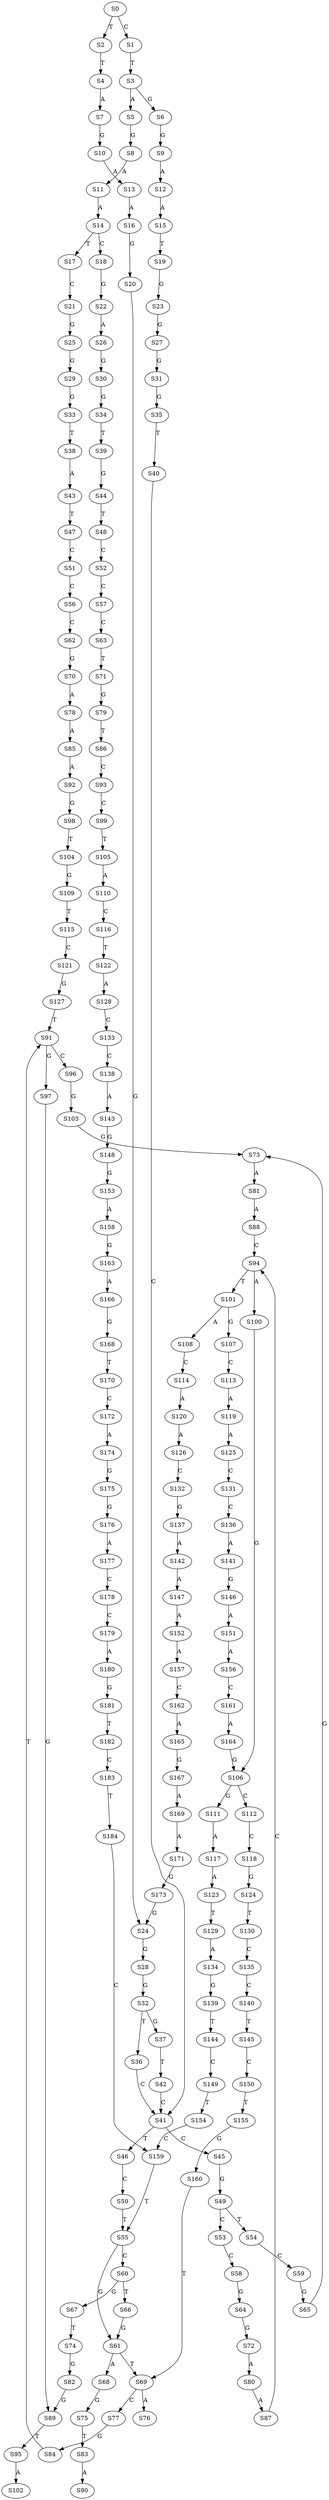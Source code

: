 strict digraph  {
	S0 -> S1 [ label = C ];
	S0 -> S2 [ label = T ];
	S1 -> S3 [ label = T ];
	S2 -> S4 [ label = T ];
	S3 -> S5 [ label = A ];
	S3 -> S6 [ label = G ];
	S4 -> S7 [ label = A ];
	S5 -> S8 [ label = G ];
	S6 -> S9 [ label = G ];
	S7 -> S10 [ label = G ];
	S8 -> S11 [ label = A ];
	S9 -> S12 [ label = A ];
	S10 -> S13 [ label = A ];
	S11 -> S14 [ label = A ];
	S12 -> S15 [ label = A ];
	S13 -> S16 [ label = A ];
	S14 -> S17 [ label = T ];
	S14 -> S18 [ label = C ];
	S15 -> S19 [ label = T ];
	S16 -> S20 [ label = G ];
	S17 -> S21 [ label = C ];
	S18 -> S22 [ label = G ];
	S19 -> S23 [ label = G ];
	S20 -> S24 [ label = G ];
	S21 -> S25 [ label = G ];
	S22 -> S26 [ label = A ];
	S23 -> S27 [ label = G ];
	S24 -> S28 [ label = G ];
	S25 -> S29 [ label = G ];
	S26 -> S30 [ label = G ];
	S27 -> S31 [ label = G ];
	S28 -> S32 [ label = G ];
	S29 -> S33 [ label = G ];
	S30 -> S34 [ label = G ];
	S31 -> S35 [ label = G ];
	S32 -> S36 [ label = T ];
	S32 -> S37 [ label = G ];
	S33 -> S38 [ label = T ];
	S34 -> S39 [ label = T ];
	S35 -> S40 [ label = T ];
	S36 -> S41 [ label = C ];
	S37 -> S42 [ label = T ];
	S38 -> S43 [ label = A ];
	S39 -> S44 [ label = G ];
	S40 -> S41 [ label = C ];
	S41 -> S45 [ label = C ];
	S41 -> S46 [ label = T ];
	S42 -> S41 [ label = C ];
	S43 -> S47 [ label = T ];
	S44 -> S48 [ label = T ];
	S45 -> S49 [ label = G ];
	S46 -> S50 [ label = C ];
	S47 -> S51 [ label = C ];
	S48 -> S52 [ label = C ];
	S49 -> S53 [ label = C ];
	S49 -> S54 [ label = T ];
	S50 -> S55 [ label = T ];
	S51 -> S56 [ label = C ];
	S52 -> S57 [ label = C ];
	S53 -> S58 [ label = C ];
	S54 -> S59 [ label = C ];
	S55 -> S60 [ label = C ];
	S55 -> S61 [ label = G ];
	S56 -> S62 [ label = C ];
	S57 -> S63 [ label = C ];
	S58 -> S64 [ label = G ];
	S59 -> S65 [ label = G ];
	S60 -> S66 [ label = T ];
	S60 -> S67 [ label = G ];
	S61 -> S68 [ label = A ];
	S61 -> S69 [ label = T ];
	S62 -> S70 [ label = G ];
	S63 -> S71 [ label = T ];
	S64 -> S72 [ label = G ];
	S65 -> S73 [ label = G ];
	S66 -> S61 [ label = G ];
	S67 -> S74 [ label = T ];
	S68 -> S75 [ label = G ];
	S69 -> S76 [ label = A ];
	S69 -> S77 [ label = C ];
	S70 -> S78 [ label = A ];
	S71 -> S79 [ label = G ];
	S72 -> S80 [ label = A ];
	S73 -> S81 [ label = A ];
	S74 -> S82 [ label = G ];
	S75 -> S83 [ label = T ];
	S77 -> S84 [ label = G ];
	S78 -> S85 [ label = A ];
	S79 -> S86 [ label = T ];
	S80 -> S87 [ label = A ];
	S81 -> S88 [ label = A ];
	S82 -> S89 [ label = G ];
	S83 -> S90 [ label = A ];
	S84 -> S91 [ label = T ];
	S85 -> S92 [ label = A ];
	S86 -> S93 [ label = C ];
	S87 -> S94 [ label = C ];
	S88 -> S94 [ label = C ];
	S89 -> S95 [ label = T ];
	S91 -> S96 [ label = C ];
	S91 -> S97 [ label = G ];
	S92 -> S98 [ label = G ];
	S93 -> S99 [ label = C ];
	S94 -> S100 [ label = A ];
	S94 -> S101 [ label = T ];
	S95 -> S102 [ label = A ];
	S96 -> S103 [ label = G ];
	S97 -> S89 [ label = G ];
	S98 -> S104 [ label = T ];
	S99 -> S105 [ label = T ];
	S100 -> S106 [ label = G ];
	S101 -> S107 [ label = G ];
	S101 -> S108 [ label = A ];
	S103 -> S73 [ label = G ];
	S104 -> S109 [ label = G ];
	S105 -> S110 [ label = A ];
	S106 -> S111 [ label = G ];
	S106 -> S112 [ label = C ];
	S107 -> S113 [ label = C ];
	S108 -> S114 [ label = C ];
	S109 -> S115 [ label = T ];
	S110 -> S116 [ label = C ];
	S111 -> S117 [ label = A ];
	S112 -> S118 [ label = C ];
	S113 -> S119 [ label = A ];
	S114 -> S120 [ label = A ];
	S115 -> S121 [ label = C ];
	S116 -> S122 [ label = T ];
	S117 -> S123 [ label = A ];
	S118 -> S124 [ label = G ];
	S119 -> S125 [ label = A ];
	S120 -> S126 [ label = A ];
	S121 -> S127 [ label = G ];
	S122 -> S128 [ label = A ];
	S123 -> S129 [ label = T ];
	S124 -> S130 [ label = T ];
	S125 -> S131 [ label = C ];
	S126 -> S132 [ label = C ];
	S127 -> S91 [ label = T ];
	S128 -> S133 [ label = C ];
	S129 -> S134 [ label = A ];
	S130 -> S135 [ label = C ];
	S131 -> S136 [ label = C ];
	S132 -> S137 [ label = G ];
	S133 -> S138 [ label = C ];
	S134 -> S139 [ label = G ];
	S135 -> S140 [ label = C ];
	S136 -> S141 [ label = A ];
	S137 -> S142 [ label = A ];
	S138 -> S143 [ label = A ];
	S139 -> S144 [ label = T ];
	S140 -> S145 [ label = T ];
	S141 -> S146 [ label = G ];
	S142 -> S147 [ label = A ];
	S143 -> S148 [ label = G ];
	S144 -> S149 [ label = C ];
	S145 -> S150 [ label = C ];
	S146 -> S151 [ label = A ];
	S147 -> S152 [ label = A ];
	S148 -> S153 [ label = G ];
	S149 -> S154 [ label = T ];
	S150 -> S155 [ label = T ];
	S151 -> S156 [ label = A ];
	S152 -> S157 [ label = A ];
	S153 -> S158 [ label = A ];
	S154 -> S159 [ label = C ];
	S155 -> S160 [ label = G ];
	S156 -> S161 [ label = C ];
	S157 -> S162 [ label = C ];
	S158 -> S163 [ label = G ];
	S159 -> S55 [ label = T ];
	S160 -> S69 [ label = T ];
	S161 -> S164 [ label = A ];
	S162 -> S165 [ label = A ];
	S163 -> S166 [ label = A ];
	S164 -> S106 [ label = G ];
	S165 -> S167 [ label = G ];
	S166 -> S168 [ label = G ];
	S167 -> S169 [ label = A ];
	S168 -> S170 [ label = T ];
	S169 -> S171 [ label = A ];
	S170 -> S172 [ label = C ];
	S171 -> S173 [ label = G ];
	S172 -> S174 [ label = A ];
	S173 -> S24 [ label = G ];
	S174 -> S175 [ label = G ];
	S175 -> S176 [ label = G ];
	S176 -> S177 [ label = A ];
	S177 -> S178 [ label = C ];
	S178 -> S179 [ label = C ];
	S179 -> S180 [ label = A ];
	S180 -> S181 [ label = G ];
	S181 -> S182 [ label = T ];
	S182 -> S183 [ label = C ];
	S183 -> S184 [ label = T ];
	S184 -> S159 [ label = C ];
}
